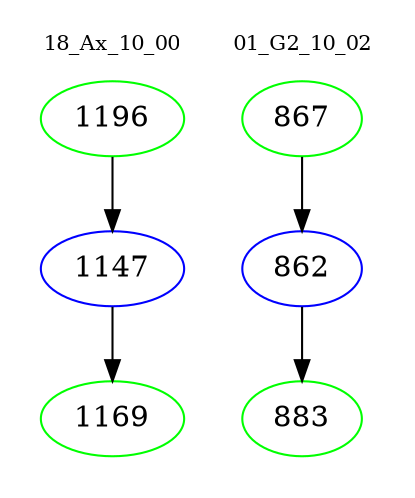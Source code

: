 digraph{
subgraph cluster_0 {
color = white
label = "18_Ax_10_00";
fontsize=10;
T0_1196 [label="1196", color="green"]
T0_1196 -> T0_1147 [color="black"]
T0_1147 [label="1147", color="blue"]
T0_1147 -> T0_1169 [color="black"]
T0_1169 [label="1169", color="green"]
}
subgraph cluster_1 {
color = white
label = "01_G2_10_02";
fontsize=10;
T1_867 [label="867", color="green"]
T1_867 -> T1_862 [color="black"]
T1_862 [label="862", color="blue"]
T1_862 -> T1_883 [color="black"]
T1_883 [label="883", color="green"]
}
}
